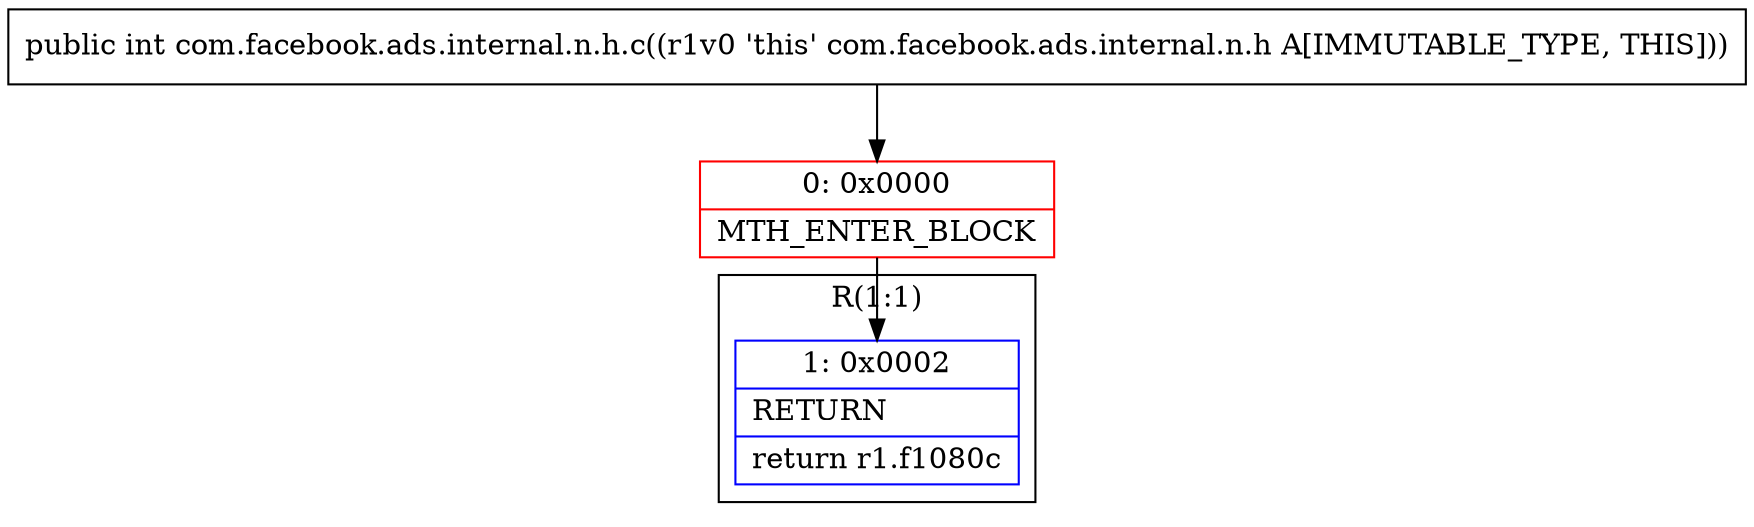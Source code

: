 digraph "CFG forcom.facebook.ads.internal.n.h.c()I" {
subgraph cluster_Region_479632248 {
label = "R(1:1)";
node [shape=record,color=blue];
Node_1 [shape=record,label="{1\:\ 0x0002|RETURN\l|return r1.f1080c\l}"];
}
Node_0 [shape=record,color=red,label="{0\:\ 0x0000|MTH_ENTER_BLOCK\l}"];
MethodNode[shape=record,label="{public int com.facebook.ads.internal.n.h.c((r1v0 'this' com.facebook.ads.internal.n.h A[IMMUTABLE_TYPE, THIS])) }"];
MethodNode -> Node_0;
Node_0 -> Node_1;
}

